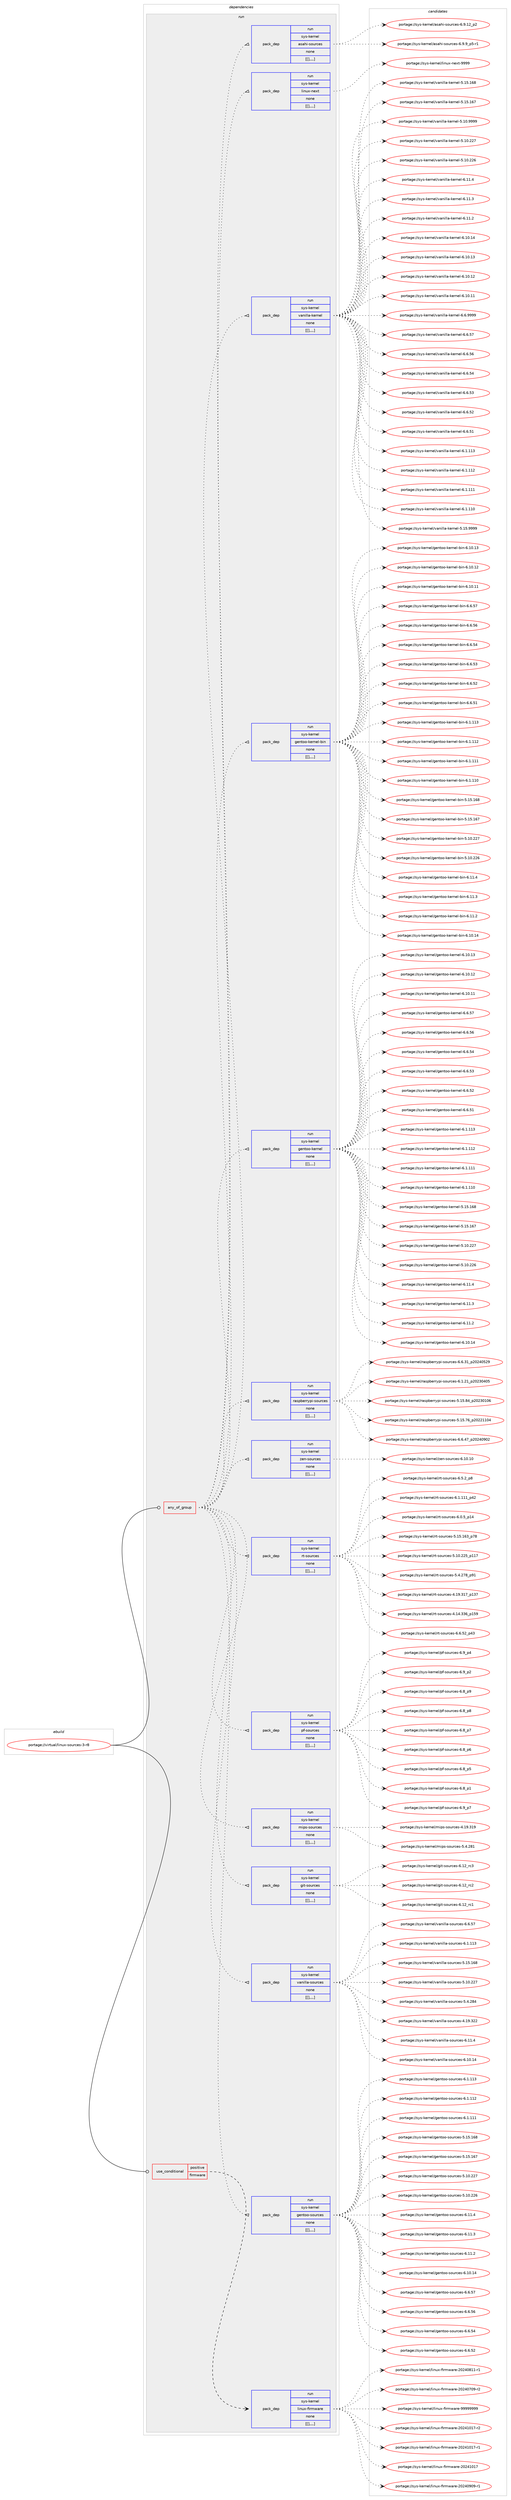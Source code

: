 digraph prolog {

# *************
# Graph options
# *************

newrank=true;
concentrate=true;
compound=true;
graph [rankdir=LR,fontname=Helvetica,fontsize=10,ranksep=1.5];#, ranksep=2.5, nodesep=0.2];
edge  [arrowhead=vee];
node  [fontname=Helvetica,fontsize=10];

# **********
# The ebuild
# **********

subgraph cluster_leftcol {
color=gray;
label=<<i>ebuild</i>>;
id [label="portage://virtual/linux-sources-3-r8", color=red, width=4, href="../virtual/linux-sources-3-r8.svg"];
}

# ****************
# The dependencies
# ****************

subgraph cluster_midcol {
color=gray;
label=<<i>dependencies</i>>;
subgraph cluster_compile {
fillcolor="#eeeeee";
style=filled;
label=<<i>compile</i>>;
}
subgraph cluster_compileandrun {
fillcolor="#eeeeee";
style=filled;
label=<<i>compile and run</i>>;
}
subgraph cluster_run {
fillcolor="#eeeeee";
style=filled;
label=<<i>run</i>>;
subgraph any46 {
dependency1575 [label=<<TABLE BORDER="0" CELLBORDER="1" CELLSPACING="0" CELLPADDING="4"><TR><TD CELLPADDING="10">any_of_group</TD></TR></TABLE>>, shape=none, color=red];subgraph pack1221 {
dependency1576 [label=<<TABLE BORDER="0" CELLBORDER="1" CELLSPACING="0" CELLPADDING="4" WIDTH="220"><TR><TD ROWSPAN="6" CELLPADDING="30">pack_dep</TD></TR><TR><TD WIDTH="110">run</TD></TR><TR><TD>sys-kernel</TD></TR><TR><TD>gentoo-sources</TD></TR><TR><TD>none</TD></TR><TR><TD>[[],,,,]</TD></TR></TABLE>>, shape=none, color=blue];
}
dependency1575:e -> dependency1576:w [weight=20,style="dotted",arrowhead="oinv"];
subgraph pack1222 {
dependency1577 [label=<<TABLE BORDER="0" CELLBORDER="1" CELLSPACING="0" CELLPADDING="4" WIDTH="220"><TR><TD ROWSPAN="6" CELLPADDING="30">pack_dep</TD></TR><TR><TD WIDTH="110">run</TD></TR><TR><TD>sys-kernel</TD></TR><TR><TD>vanilla-sources</TD></TR><TR><TD>none</TD></TR><TR><TD>[[],,,,]</TD></TR></TABLE>>, shape=none, color=blue];
}
dependency1575:e -> dependency1577:w [weight=20,style="dotted",arrowhead="oinv"];
subgraph pack1223 {
dependency1578 [label=<<TABLE BORDER="0" CELLBORDER="1" CELLSPACING="0" CELLPADDING="4" WIDTH="220"><TR><TD ROWSPAN="6" CELLPADDING="30">pack_dep</TD></TR><TR><TD WIDTH="110">run</TD></TR><TR><TD>sys-kernel</TD></TR><TR><TD>git-sources</TD></TR><TR><TD>none</TD></TR><TR><TD>[[],,,,]</TD></TR></TABLE>>, shape=none, color=blue];
}
dependency1575:e -> dependency1578:w [weight=20,style="dotted",arrowhead="oinv"];
subgraph pack1224 {
dependency1579 [label=<<TABLE BORDER="0" CELLBORDER="1" CELLSPACING="0" CELLPADDING="4" WIDTH="220"><TR><TD ROWSPAN="6" CELLPADDING="30">pack_dep</TD></TR><TR><TD WIDTH="110">run</TD></TR><TR><TD>sys-kernel</TD></TR><TR><TD>mips-sources</TD></TR><TR><TD>none</TD></TR><TR><TD>[[],,,,]</TD></TR></TABLE>>, shape=none, color=blue];
}
dependency1575:e -> dependency1579:w [weight=20,style="dotted",arrowhead="oinv"];
subgraph pack1225 {
dependency1580 [label=<<TABLE BORDER="0" CELLBORDER="1" CELLSPACING="0" CELLPADDING="4" WIDTH="220"><TR><TD ROWSPAN="6" CELLPADDING="30">pack_dep</TD></TR><TR><TD WIDTH="110">run</TD></TR><TR><TD>sys-kernel</TD></TR><TR><TD>pf-sources</TD></TR><TR><TD>none</TD></TR><TR><TD>[[],,,,]</TD></TR></TABLE>>, shape=none, color=blue];
}
dependency1575:e -> dependency1580:w [weight=20,style="dotted",arrowhead="oinv"];
subgraph pack1226 {
dependency1581 [label=<<TABLE BORDER="0" CELLBORDER="1" CELLSPACING="0" CELLPADDING="4" WIDTH="220"><TR><TD ROWSPAN="6" CELLPADDING="30">pack_dep</TD></TR><TR><TD WIDTH="110">run</TD></TR><TR><TD>sys-kernel</TD></TR><TR><TD>rt-sources</TD></TR><TR><TD>none</TD></TR><TR><TD>[[],,,,]</TD></TR></TABLE>>, shape=none, color=blue];
}
dependency1575:e -> dependency1581:w [weight=20,style="dotted",arrowhead="oinv"];
subgraph pack1227 {
dependency1582 [label=<<TABLE BORDER="0" CELLBORDER="1" CELLSPACING="0" CELLPADDING="4" WIDTH="220"><TR><TD ROWSPAN="6" CELLPADDING="30">pack_dep</TD></TR><TR><TD WIDTH="110">run</TD></TR><TR><TD>sys-kernel</TD></TR><TR><TD>zen-sources</TD></TR><TR><TD>none</TD></TR><TR><TD>[[],,,,]</TD></TR></TABLE>>, shape=none, color=blue];
}
dependency1575:e -> dependency1582:w [weight=20,style="dotted",arrowhead="oinv"];
subgraph pack1228 {
dependency1583 [label=<<TABLE BORDER="0" CELLBORDER="1" CELLSPACING="0" CELLPADDING="4" WIDTH="220"><TR><TD ROWSPAN="6" CELLPADDING="30">pack_dep</TD></TR><TR><TD WIDTH="110">run</TD></TR><TR><TD>sys-kernel</TD></TR><TR><TD>raspberrypi-sources</TD></TR><TR><TD>none</TD></TR><TR><TD>[[],,,,]</TD></TR></TABLE>>, shape=none, color=blue];
}
dependency1575:e -> dependency1583:w [weight=20,style="dotted",arrowhead="oinv"];
subgraph pack1229 {
dependency1584 [label=<<TABLE BORDER="0" CELLBORDER="1" CELLSPACING="0" CELLPADDING="4" WIDTH="220"><TR><TD ROWSPAN="6" CELLPADDING="30">pack_dep</TD></TR><TR><TD WIDTH="110">run</TD></TR><TR><TD>sys-kernel</TD></TR><TR><TD>gentoo-kernel</TD></TR><TR><TD>none</TD></TR><TR><TD>[[],,,,]</TD></TR></TABLE>>, shape=none, color=blue];
}
dependency1575:e -> dependency1584:w [weight=20,style="dotted",arrowhead="oinv"];
subgraph pack1230 {
dependency1585 [label=<<TABLE BORDER="0" CELLBORDER="1" CELLSPACING="0" CELLPADDING="4" WIDTH="220"><TR><TD ROWSPAN="6" CELLPADDING="30">pack_dep</TD></TR><TR><TD WIDTH="110">run</TD></TR><TR><TD>sys-kernel</TD></TR><TR><TD>gentoo-kernel-bin</TD></TR><TR><TD>none</TD></TR><TR><TD>[[],,,,]</TD></TR></TABLE>>, shape=none, color=blue];
}
dependency1575:e -> dependency1585:w [weight=20,style="dotted",arrowhead="oinv"];
subgraph pack1231 {
dependency1586 [label=<<TABLE BORDER="0" CELLBORDER="1" CELLSPACING="0" CELLPADDING="4" WIDTH="220"><TR><TD ROWSPAN="6" CELLPADDING="30">pack_dep</TD></TR><TR><TD WIDTH="110">run</TD></TR><TR><TD>sys-kernel</TD></TR><TR><TD>vanilla-kernel</TD></TR><TR><TD>none</TD></TR><TR><TD>[[],,,,]</TD></TR></TABLE>>, shape=none, color=blue];
}
dependency1575:e -> dependency1586:w [weight=20,style="dotted",arrowhead="oinv"];
subgraph pack1232 {
dependency1587 [label=<<TABLE BORDER="0" CELLBORDER="1" CELLSPACING="0" CELLPADDING="4" WIDTH="220"><TR><TD ROWSPAN="6" CELLPADDING="30">pack_dep</TD></TR><TR><TD WIDTH="110">run</TD></TR><TR><TD>sys-kernel</TD></TR><TR><TD>linux-next</TD></TR><TR><TD>none</TD></TR><TR><TD>[[],,,,]</TD></TR></TABLE>>, shape=none, color=blue];
}
dependency1575:e -> dependency1587:w [weight=20,style="dotted",arrowhead="oinv"];
subgraph pack1233 {
dependency1588 [label=<<TABLE BORDER="0" CELLBORDER="1" CELLSPACING="0" CELLPADDING="4" WIDTH="220"><TR><TD ROWSPAN="6" CELLPADDING="30">pack_dep</TD></TR><TR><TD WIDTH="110">run</TD></TR><TR><TD>sys-kernel</TD></TR><TR><TD>asahi-sources</TD></TR><TR><TD>none</TD></TR><TR><TD>[[],,,,]</TD></TR></TABLE>>, shape=none, color=blue];
}
dependency1575:e -> dependency1588:w [weight=20,style="dotted",arrowhead="oinv"];
}
id:e -> dependency1575:w [weight=20,style="solid",arrowhead="odot"];
subgraph cond310 {
dependency1589 [label=<<TABLE BORDER="0" CELLBORDER="1" CELLSPACING="0" CELLPADDING="4"><TR><TD ROWSPAN="3" CELLPADDING="10">use_conditional</TD></TR><TR><TD>positive</TD></TR><TR><TD>firmware</TD></TR></TABLE>>, shape=none, color=red];
subgraph pack1234 {
dependency1590 [label=<<TABLE BORDER="0" CELLBORDER="1" CELLSPACING="0" CELLPADDING="4" WIDTH="220"><TR><TD ROWSPAN="6" CELLPADDING="30">pack_dep</TD></TR><TR><TD WIDTH="110">run</TD></TR><TR><TD>sys-kernel</TD></TR><TR><TD>linux-firmware</TD></TR><TR><TD>none</TD></TR><TR><TD>[[],,,,]</TD></TR></TABLE>>, shape=none, color=blue];
}
dependency1589:e -> dependency1590:w [weight=20,style="dashed",arrowhead="vee"];
}
id:e -> dependency1589:w [weight=20,style="solid",arrowhead="odot"];
}
}

# **************
# The candidates
# **************

subgraph cluster_choices {
rank=same;
color=gray;
label=<<i>candidates</i>>;

subgraph choice1221 {
color=black;
nodesep=1;
choice1151211154510710111411010110847103101110116111111451151111171149910111545544649494652 [label="portage://sys-kernel/gentoo-sources-6.11.4", color=red, width=4,href="../sys-kernel/gentoo-sources-6.11.4.svg"];
choice1151211154510710111411010110847103101110116111111451151111171149910111545544649494651 [label="portage://sys-kernel/gentoo-sources-6.11.3", color=red, width=4,href="../sys-kernel/gentoo-sources-6.11.3.svg"];
choice1151211154510710111411010110847103101110116111111451151111171149910111545544649494650 [label="portage://sys-kernel/gentoo-sources-6.11.2", color=red, width=4,href="../sys-kernel/gentoo-sources-6.11.2.svg"];
choice115121115451071011141101011084710310111011611111145115111117114991011154554464948464952 [label="portage://sys-kernel/gentoo-sources-6.10.14", color=red, width=4,href="../sys-kernel/gentoo-sources-6.10.14.svg"];
choice1151211154510710111411010110847103101110116111111451151111171149910111545544654465355 [label="portage://sys-kernel/gentoo-sources-6.6.57", color=red, width=4,href="../sys-kernel/gentoo-sources-6.6.57.svg"];
choice1151211154510710111411010110847103101110116111111451151111171149910111545544654465354 [label="portage://sys-kernel/gentoo-sources-6.6.56", color=red, width=4,href="../sys-kernel/gentoo-sources-6.6.56.svg"];
choice1151211154510710111411010110847103101110116111111451151111171149910111545544654465352 [label="portage://sys-kernel/gentoo-sources-6.6.54", color=red, width=4,href="../sys-kernel/gentoo-sources-6.6.54.svg"];
choice1151211154510710111411010110847103101110116111111451151111171149910111545544654465350 [label="portage://sys-kernel/gentoo-sources-6.6.52", color=red, width=4,href="../sys-kernel/gentoo-sources-6.6.52.svg"];
choice115121115451071011141101011084710310111011611111145115111117114991011154554464946494951 [label="portage://sys-kernel/gentoo-sources-6.1.113", color=red, width=4,href="../sys-kernel/gentoo-sources-6.1.113.svg"];
choice115121115451071011141101011084710310111011611111145115111117114991011154554464946494950 [label="portage://sys-kernel/gentoo-sources-6.1.112", color=red, width=4,href="../sys-kernel/gentoo-sources-6.1.112.svg"];
choice115121115451071011141101011084710310111011611111145115111117114991011154554464946494949 [label="portage://sys-kernel/gentoo-sources-6.1.111", color=red, width=4,href="../sys-kernel/gentoo-sources-6.1.111.svg"];
choice11512111545107101114110101108471031011101161111114511511111711499101115455346495346495456 [label="portage://sys-kernel/gentoo-sources-5.15.168", color=red, width=4,href="../sys-kernel/gentoo-sources-5.15.168.svg"];
choice11512111545107101114110101108471031011101161111114511511111711499101115455346495346495455 [label="portage://sys-kernel/gentoo-sources-5.15.167", color=red, width=4,href="../sys-kernel/gentoo-sources-5.15.167.svg"];
choice11512111545107101114110101108471031011101161111114511511111711499101115455346494846505055 [label="portage://sys-kernel/gentoo-sources-5.10.227", color=red, width=4,href="../sys-kernel/gentoo-sources-5.10.227.svg"];
choice11512111545107101114110101108471031011101161111114511511111711499101115455346494846505054 [label="portage://sys-kernel/gentoo-sources-5.10.226", color=red, width=4,href="../sys-kernel/gentoo-sources-5.10.226.svg"];
dependency1576:e -> choice1151211154510710111411010110847103101110116111111451151111171149910111545544649494652:w [style=dotted,weight="100"];
dependency1576:e -> choice1151211154510710111411010110847103101110116111111451151111171149910111545544649494651:w [style=dotted,weight="100"];
dependency1576:e -> choice1151211154510710111411010110847103101110116111111451151111171149910111545544649494650:w [style=dotted,weight="100"];
dependency1576:e -> choice115121115451071011141101011084710310111011611111145115111117114991011154554464948464952:w [style=dotted,weight="100"];
dependency1576:e -> choice1151211154510710111411010110847103101110116111111451151111171149910111545544654465355:w [style=dotted,weight="100"];
dependency1576:e -> choice1151211154510710111411010110847103101110116111111451151111171149910111545544654465354:w [style=dotted,weight="100"];
dependency1576:e -> choice1151211154510710111411010110847103101110116111111451151111171149910111545544654465352:w [style=dotted,weight="100"];
dependency1576:e -> choice1151211154510710111411010110847103101110116111111451151111171149910111545544654465350:w [style=dotted,weight="100"];
dependency1576:e -> choice115121115451071011141101011084710310111011611111145115111117114991011154554464946494951:w [style=dotted,weight="100"];
dependency1576:e -> choice115121115451071011141101011084710310111011611111145115111117114991011154554464946494950:w [style=dotted,weight="100"];
dependency1576:e -> choice115121115451071011141101011084710310111011611111145115111117114991011154554464946494949:w [style=dotted,weight="100"];
dependency1576:e -> choice11512111545107101114110101108471031011101161111114511511111711499101115455346495346495456:w [style=dotted,weight="100"];
dependency1576:e -> choice11512111545107101114110101108471031011101161111114511511111711499101115455346495346495455:w [style=dotted,weight="100"];
dependency1576:e -> choice11512111545107101114110101108471031011101161111114511511111711499101115455346494846505055:w [style=dotted,weight="100"];
dependency1576:e -> choice11512111545107101114110101108471031011101161111114511511111711499101115455346494846505054:w [style=dotted,weight="100"];
}
subgraph choice1222 {
color=black;
nodesep=1;
choice11512111545107101114110101108471189711010510810897451151111171149910111545544649494652 [label="portage://sys-kernel/vanilla-sources-6.11.4", color=red, width=4,href="../sys-kernel/vanilla-sources-6.11.4.svg"];
choice1151211154510710111411010110847118971101051081089745115111117114991011154554464948464952 [label="portage://sys-kernel/vanilla-sources-6.10.14", color=red, width=4,href="../sys-kernel/vanilla-sources-6.10.14.svg"];
choice11512111545107101114110101108471189711010510810897451151111171149910111545544654465355 [label="portage://sys-kernel/vanilla-sources-6.6.57", color=red, width=4,href="../sys-kernel/vanilla-sources-6.6.57.svg"];
choice1151211154510710111411010110847118971101051081089745115111117114991011154554464946494951 [label="portage://sys-kernel/vanilla-sources-6.1.113", color=red, width=4,href="../sys-kernel/vanilla-sources-6.1.113.svg"];
choice115121115451071011141101011084711897110105108108974511511111711499101115455346495346495456 [label="portage://sys-kernel/vanilla-sources-5.15.168", color=red, width=4,href="../sys-kernel/vanilla-sources-5.15.168.svg"];
choice115121115451071011141101011084711897110105108108974511511111711499101115455346494846505055 [label="portage://sys-kernel/vanilla-sources-5.10.227", color=red, width=4,href="../sys-kernel/vanilla-sources-5.10.227.svg"];
choice1151211154510710111411010110847118971101051081089745115111117114991011154553465246505652 [label="portage://sys-kernel/vanilla-sources-5.4.284", color=red, width=4,href="../sys-kernel/vanilla-sources-5.4.284.svg"];
choice115121115451071011141101011084711897110105108108974511511111711499101115455246495746515050 [label="portage://sys-kernel/vanilla-sources-4.19.322", color=red, width=4,href="../sys-kernel/vanilla-sources-4.19.322.svg"];
dependency1577:e -> choice11512111545107101114110101108471189711010510810897451151111171149910111545544649494652:w [style=dotted,weight="100"];
dependency1577:e -> choice1151211154510710111411010110847118971101051081089745115111117114991011154554464948464952:w [style=dotted,weight="100"];
dependency1577:e -> choice11512111545107101114110101108471189711010510810897451151111171149910111545544654465355:w [style=dotted,weight="100"];
dependency1577:e -> choice1151211154510710111411010110847118971101051081089745115111117114991011154554464946494951:w [style=dotted,weight="100"];
dependency1577:e -> choice115121115451071011141101011084711897110105108108974511511111711499101115455346495346495456:w [style=dotted,weight="100"];
dependency1577:e -> choice115121115451071011141101011084711897110105108108974511511111711499101115455346494846505055:w [style=dotted,weight="100"];
dependency1577:e -> choice1151211154510710111411010110847118971101051081089745115111117114991011154553465246505652:w [style=dotted,weight="100"];
dependency1577:e -> choice115121115451071011141101011084711897110105108108974511511111711499101115455246495746515050:w [style=dotted,weight="100"];
}
subgraph choice1223 {
color=black;
nodesep=1;
choice115121115451071011141101011084710310511645115111117114991011154554464950951149951 [label="portage://sys-kernel/git-sources-6.12_rc3", color=red, width=4,href="../sys-kernel/git-sources-6.12_rc3.svg"];
choice115121115451071011141101011084710310511645115111117114991011154554464950951149950 [label="portage://sys-kernel/git-sources-6.12_rc2", color=red, width=4,href="../sys-kernel/git-sources-6.12_rc2.svg"];
choice115121115451071011141101011084710310511645115111117114991011154554464950951149949 [label="portage://sys-kernel/git-sources-6.12_rc1", color=red, width=4,href="../sys-kernel/git-sources-6.12_rc1.svg"];
dependency1578:e -> choice115121115451071011141101011084710310511645115111117114991011154554464950951149951:w [style=dotted,weight="100"];
dependency1578:e -> choice115121115451071011141101011084710310511645115111117114991011154554464950951149950:w [style=dotted,weight="100"];
dependency1578:e -> choice115121115451071011141101011084710310511645115111117114991011154554464950951149949:w [style=dotted,weight="100"];
}
subgraph choice1224 {
color=black;
nodesep=1;
choice115121115451071011141101011084710910511211545115111117114991011154553465246505649 [label="portage://sys-kernel/mips-sources-5.4.281", color=red, width=4,href="../sys-kernel/mips-sources-5.4.281.svg"];
choice11512111545107101114110101108471091051121154511511111711499101115455246495746514957 [label="portage://sys-kernel/mips-sources-4.19.319", color=red, width=4,href="../sys-kernel/mips-sources-4.19.319.svg"];
dependency1579:e -> choice115121115451071011141101011084710910511211545115111117114991011154553465246505649:w [style=dotted,weight="100"];
dependency1579:e -> choice11512111545107101114110101108471091051121154511511111711499101115455246495746514957:w [style=dotted,weight="100"];
}
subgraph choice1225 {
color=black;
nodesep=1;
choice11512111545107101114110101108471121024511511111711499101115455446579511255 [label="portage://sys-kernel/pf-sources-6.9_p7", color=red, width=4,href="../sys-kernel/pf-sources-6.9_p7.svg"];
choice11512111545107101114110101108471121024511511111711499101115455446579511252 [label="portage://sys-kernel/pf-sources-6.9_p4", color=red, width=4,href="../sys-kernel/pf-sources-6.9_p4.svg"];
choice11512111545107101114110101108471121024511511111711499101115455446579511250 [label="portage://sys-kernel/pf-sources-6.9_p2", color=red, width=4,href="../sys-kernel/pf-sources-6.9_p2.svg"];
choice11512111545107101114110101108471121024511511111711499101115455446569511257 [label="portage://sys-kernel/pf-sources-6.8_p9", color=red, width=4,href="../sys-kernel/pf-sources-6.8_p9.svg"];
choice11512111545107101114110101108471121024511511111711499101115455446569511256 [label="portage://sys-kernel/pf-sources-6.8_p8", color=red, width=4,href="../sys-kernel/pf-sources-6.8_p8.svg"];
choice11512111545107101114110101108471121024511511111711499101115455446569511255 [label="portage://sys-kernel/pf-sources-6.8_p7", color=red, width=4,href="../sys-kernel/pf-sources-6.8_p7.svg"];
choice11512111545107101114110101108471121024511511111711499101115455446569511254 [label="portage://sys-kernel/pf-sources-6.8_p6", color=red, width=4,href="../sys-kernel/pf-sources-6.8_p6.svg"];
choice11512111545107101114110101108471121024511511111711499101115455446569511253 [label="portage://sys-kernel/pf-sources-6.8_p5", color=red, width=4,href="../sys-kernel/pf-sources-6.8_p5.svg"];
choice11512111545107101114110101108471121024511511111711499101115455446569511249 [label="portage://sys-kernel/pf-sources-6.8_p1", color=red, width=4,href="../sys-kernel/pf-sources-6.8_p1.svg"];
dependency1580:e -> choice11512111545107101114110101108471121024511511111711499101115455446579511255:w [style=dotted,weight="100"];
dependency1580:e -> choice11512111545107101114110101108471121024511511111711499101115455446579511252:w [style=dotted,weight="100"];
dependency1580:e -> choice11512111545107101114110101108471121024511511111711499101115455446579511250:w [style=dotted,weight="100"];
dependency1580:e -> choice11512111545107101114110101108471121024511511111711499101115455446569511257:w [style=dotted,weight="100"];
dependency1580:e -> choice11512111545107101114110101108471121024511511111711499101115455446569511256:w [style=dotted,weight="100"];
dependency1580:e -> choice11512111545107101114110101108471121024511511111711499101115455446569511255:w [style=dotted,weight="100"];
dependency1580:e -> choice11512111545107101114110101108471121024511511111711499101115455446569511254:w [style=dotted,weight="100"];
dependency1580:e -> choice11512111545107101114110101108471121024511511111711499101115455446569511253:w [style=dotted,weight="100"];
dependency1580:e -> choice11512111545107101114110101108471121024511511111711499101115455446569511249:w [style=dotted,weight="100"];
}
subgraph choice1226 {
color=black;
nodesep=1;
choice1151211154510710111411010110847114116451151111171149910111545544654465350951125251 [label="portage://sys-kernel/rt-sources-6.6.52_p43", color=red, width=4,href="../sys-kernel/rt-sources-6.6.52_p43.svg"];
choice115121115451071011141101011084711411645115111117114991011154554465346509511256 [label="portage://sys-kernel/rt-sources-6.5.2_p8", color=red, width=4,href="../sys-kernel/rt-sources-6.5.2_p8.svg"];
choice115121115451071011141101011084711411645115111117114991011154554464946494949951125250 [label="portage://sys-kernel/rt-sources-6.1.111_p42", color=red, width=4,href="../sys-kernel/rt-sources-6.1.111_p42.svg"];
choice11512111545107101114110101108471141164511511111711499101115455446484653951124952 [label="portage://sys-kernel/rt-sources-6.0.5_p14", color=red, width=4,href="../sys-kernel/rt-sources-6.0.5_p14.svg"];
choice11512111545107101114110101108471141164511511111711499101115455346495346495451951125556 [label="portage://sys-kernel/rt-sources-5.15.163_p78", color=red, width=4,href="../sys-kernel/rt-sources-5.15.163_p78.svg"];
choice1151211154510710111411010110847114116451151111171149910111545534649484650505395112494955 [label="portage://sys-kernel/rt-sources-5.10.225_p117", color=red, width=4,href="../sys-kernel/rt-sources-5.10.225_p117.svg"];
choice115121115451071011141101011084711411645115111117114991011154553465246505556951125749 [label="portage://sys-kernel/rt-sources-5.4.278_p91", color=red, width=4,href="../sys-kernel/rt-sources-5.4.278_p91.svg"];
choice1151211154510710111411010110847114116451151111171149910111545524649574651495595112495155 [label="portage://sys-kernel/rt-sources-4.19.317_p137", color=red, width=4,href="../sys-kernel/rt-sources-4.19.317_p137.svg"];
choice1151211154510710111411010110847114116451151111171149910111545524649524651515495112495357 [label="portage://sys-kernel/rt-sources-4.14.336_p159", color=red, width=4,href="../sys-kernel/rt-sources-4.14.336_p159.svg"];
dependency1581:e -> choice1151211154510710111411010110847114116451151111171149910111545544654465350951125251:w [style=dotted,weight="100"];
dependency1581:e -> choice115121115451071011141101011084711411645115111117114991011154554465346509511256:w [style=dotted,weight="100"];
dependency1581:e -> choice115121115451071011141101011084711411645115111117114991011154554464946494949951125250:w [style=dotted,weight="100"];
dependency1581:e -> choice11512111545107101114110101108471141164511511111711499101115455446484653951124952:w [style=dotted,weight="100"];
dependency1581:e -> choice11512111545107101114110101108471141164511511111711499101115455346495346495451951125556:w [style=dotted,weight="100"];
dependency1581:e -> choice1151211154510710111411010110847114116451151111171149910111545534649484650505395112494955:w [style=dotted,weight="100"];
dependency1581:e -> choice115121115451071011141101011084711411645115111117114991011154553465246505556951125749:w [style=dotted,weight="100"];
dependency1581:e -> choice1151211154510710111411010110847114116451151111171149910111545524649574651495595112495155:w [style=dotted,weight="100"];
dependency1581:e -> choice1151211154510710111411010110847114116451151111171149910111545524649524651515495112495357:w [style=dotted,weight="100"];
}
subgraph choice1227 {
color=black;
nodesep=1;
choice115121115451071011141101011084712210111045115111117114991011154554464948464948 [label="portage://sys-kernel/zen-sources-6.10.10", color=red, width=4,href="../sys-kernel/zen-sources-6.10.10.svg"];
dependency1582:e -> choice115121115451071011141101011084712210111045115111117114991011154554464948464948:w [style=dotted,weight="100"];
}
subgraph choice1228 {
color=black;
nodesep=1;
choice11512111545107101114110101108471149711511298101114114121112105451151111171149910111545544654465255951125048505248574850 [label="portage://sys-kernel/raspberrypi-sources-6.6.47_p20240902", color=red, width=4,href="../sys-kernel/raspberrypi-sources-6.6.47_p20240902.svg"];
choice11512111545107101114110101108471149711511298101114114121112105451151111171149910111545544654465149951125048505248535057 [label="portage://sys-kernel/raspberrypi-sources-6.6.31_p20240529", color=red, width=4,href="../sys-kernel/raspberrypi-sources-6.6.31_p20240529.svg"];
choice11512111545107101114110101108471149711511298101114114121112105451151111171149910111545544649465049951125048505148524853 [label="portage://sys-kernel/raspberrypi-sources-6.1.21_p20230405", color=red, width=4,href="../sys-kernel/raspberrypi-sources-6.1.21_p20230405.svg"];
choice1151211154510710111411010110847114971151129810111411412111210545115111117114991011154553464953465652951125048505148494854 [label="portage://sys-kernel/raspberrypi-sources-5.15.84_p20230106", color=red, width=4,href="../sys-kernel/raspberrypi-sources-5.15.84_p20230106.svg"];
choice1151211154510710111411010110847114971151129810111411412111210545115111117114991011154553464953465554951125048505049494852 [label="portage://sys-kernel/raspberrypi-sources-5.15.76_p20221104", color=red, width=4,href="../sys-kernel/raspberrypi-sources-5.15.76_p20221104.svg"];
dependency1583:e -> choice11512111545107101114110101108471149711511298101114114121112105451151111171149910111545544654465255951125048505248574850:w [style=dotted,weight="100"];
dependency1583:e -> choice11512111545107101114110101108471149711511298101114114121112105451151111171149910111545544654465149951125048505248535057:w [style=dotted,weight="100"];
dependency1583:e -> choice11512111545107101114110101108471149711511298101114114121112105451151111171149910111545544649465049951125048505148524853:w [style=dotted,weight="100"];
dependency1583:e -> choice1151211154510710111411010110847114971151129810111411412111210545115111117114991011154553464953465652951125048505148494854:w [style=dotted,weight="100"];
dependency1583:e -> choice1151211154510710111411010110847114971151129810111411412111210545115111117114991011154553464953465554951125048505049494852:w [style=dotted,weight="100"];
}
subgraph choice1229 {
color=black;
nodesep=1;
choice11512111545107101114110101108471031011101161111114510710111411010110845544649494652 [label="portage://sys-kernel/gentoo-kernel-6.11.4", color=red, width=4,href="../sys-kernel/gentoo-kernel-6.11.4.svg"];
choice11512111545107101114110101108471031011101161111114510710111411010110845544649494651 [label="portage://sys-kernel/gentoo-kernel-6.11.3", color=red, width=4,href="../sys-kernel/gentoo-kernel-6.11.3.svg"];
choice11512111545107101114110101108471031011101161111114510710111411010110845544649494650 [label="portage://sys-kernel/gentoo-kernel-6.11.2", color=red, width=4,href="../sys-kernel/gentoo-kernel-6.11.2.svg"];
choice1151211154510710111411010110847103101110116111111451071011141101011084554464948464952 [label="portage://sys-kernel/gentoo-kernel-6.10.14", color=red, width=4,href="../sys-kernel/gentoo-kernel-6.10.14.svg"];
choice1151211154510710111411010110847103101110116111111451071011141101011084554464948464951 [label="portage://sys-kernel/gentoo-kernel-6.10.13", color=red, width=4,href="../sys-kernel/gentoo-kernel-6.10.13.svg"];
choice1151211154510710111411010110847103101110116111111451071011141101011084554464948464950 [label="portage://sys-kernel/gentoo-kernel-6.10.12", color=red, width=4,href="../sys-kernel/gentoo-kernel-6.10.12.svg"];
choice1151211154510710111411010110847103101110116111111451071011141101011084554464948464949 [label="portage://sys-kernel/gentoo-kernel-6.10.11", color=red, width=4,href="../sys-kernel/gentoo-kernel-6.10.11.svg"];
choice11512111545107101114110101108471031011101161111114510710111411010110845544654465355 [label="portage://sys-kernel/gentoo-kernel-6.6.57", color=red, width=4,href="../sys-kernel/gentoo-kernel-6.6.57.svg"];
choice11512111545107101114110101108471031011101161111114510710111411010110845544654465354 [label="portage://sys-kernel/gentoo-kernel-6.6.56", color=red, width=4,href="../sys-kernel/gentoo-kernel-6.6.56.svg"];
choice11512111545107101114110101108471031011101161111114510710111411010110845544654465352 [label="portage://sys-kernel/gentoo-kernel-6.6.54", color=red, width=4,href="../sys-kernel/gentoo-kernel-6.6.54.svg"];
choice11512111545107101114110101108471031011101161111114510710111411010110845544654465351 [label="portage://sys-kernel/gentoo-kernel-6.6.53", color=red, width=4,href="../sys-kernel/gentoo-kernel-6.6.53.svg"];
choice11512111545107101114110101108471031011101161111114510710111411010110845544654465350 [label="portage://sys-kernel/gentoo-kernel-6.6.52", color=red, width=4,href="../sys-kernel/gentoo-kernel-6.6.52.svg"];
choice11512111545107101114110101108471031011101161111114510710111411010110845544654465349 [label="portage://sys-kernel/gentoo-kernel-6.6.51", color=red, width=4,href="../sys-kernel/gentoo-kernel-6.6.51.svg"];
choice1151211154510710111411010110847103101110116111111451071011141101011084554464946494951 [label="portage://sys-kernel/gentoo-kernel-6.1.113", color=red, width=4,href="../sys-kernel/gentoo-kernel-6.1.113.svg"];
choice1151211154510710111411010110847103101110116111111451071011141101011084554464946494950 [label="portage://sys-kernel/gentoo-kernel-6.1.112", color=red, width=4,href="../sys-kernel/gentoo-kernel-6.1.112.svg"];
choice1151211154510710111411010110847103101110116111111451071011141101011084554464946494949 [label="portage://sys-kernel/gentoo-kernel-6.1.111", color=red, width=4,href="../sys-kernel/gentoo-kernel-6.1.111.svg"];
choice1151211154510710111411010110847103101110116111111451071011141101011084554464946494948 [label="portage://sys-kernel/gentoo-kernel-6.1.110", color=red, width=4,href="../sys-kernel/gentoo-kernel-6.1.110.svg"];
choice115121115451071011141101011084710310111011611111145107101114110101108455346495346495456 [label="portage://sys-kernel/gentoo-kernel-5.15.168", color=red, width=4,href="../sys-kernel/gentoo-kernel-5.15.168.svg"];
choice115121115451071011141101011084710310111011611111145107101114110101108455346495346495455 [label="portage://sys-kernel/gentoo-kernel-5.15.167", color=red, width=4,href="../sys-kernel/gentoo-kernel-5.15.167.svg"];
choice115121115451071011141101011084710310111011611111145107101114110101108455346494846505055 [label="portage://sys-kernel/gentoo-kernel-5.10.227", color=red, width=4,href="../sys-kernel/gentoo-kernel-5.10.227.svg"];
choice115121115451071011141101011084710310111011611111145107101114110101108455346494846505054 [label="portage://sys-kernel/gentoo-kernel-5.10.226", color=red, width=4,href="../sys-kernel/gentoo-kernel-5.10.226.svg"];
dependency1584:e -> choice11512111545107101114110101108471031011101161111114510710111411010110845544649494652:w [style=dotted,weight="100"];
dependency1584:e -> choice11512111545107101114110101108471031011101161111114510710111411010110845544649494651:w [style=dotted,weight="100"];
dependency1584:e -> choice11512111545107101114110101108471031011101161111114510710111411010110845544649494650:w [style=dotted,weight="100"];
dependency1584:e -> choice1151211154510710111411010110847103101110116111111451071011141101011084554464948464952:w [style=dotted,weight="100"];
dependency1584:e -> choice1151211154510710111411010110847103101110116111111451071011141101011084554464948464951:w [style=dotted,weight="100"];
dependency1584:e -> choice1151211154510710111411010110847103101110116111111451071011141101011084554464948464950:w [style=dotted,weight="100"];
dependency1584:e -> choice1151211154510710111411010110847103101110116111111451071011141101011084554464948464949:w [style=dotted,weight="100"];
dependency1584:e -> choice11512111545107101114110101108471031011101161111114510710111411010110845544654465355:w [style=dotted,weight="100"];
dependency1584:e -> choice11512111545107101114110101108471031011101161111114510710111411010110845544654465354:w [style=dotted,weight="100"];
dependency1584:e -> choice11512111545107101114110101108471031011101161111114510710111411010110845544654465352:w [style=dotted,weight="100"];
dependency1584:e -> choice11512111545107101114110101108471031011101161111114510710111411010110845544654465351:w [style=dotted,weight="100"];
dependency1584:e -> choice11512111545107101114110101108471031011101161111114510710111411010110845544654465350:w [style=dotted,weight="100"];
dependency1584:e -> choice11512111545107101114110101108471031011101161111114510710111411010110845544654465349:w [style=dotted,weight="100"];
dependency1584:e -> choice1151211154510710111411010110847103101110116111111451071011141101011084554464946494951:w [style=dotted,weight="100"];
dependency1584:e -> choice1151211154510710111411010110847103101110116111111451071011141101011084554464946494950:w [style=dotted,weight="100"];
dependency1584:e -> choice1151211154510710111411010110847103101110116111111451071011141101011084554464946494949:w [style=dotted,weight="100"];
dependency1584:e -> choice1151211154510710111411010110847103101110116111111451071011141101011084554464946494948:w [style=dotted,weight="100"];
dependency1584:e -> choice115121115451071011141101011084710310111011611111145107101114110101108455346495346495456:w [style=dotted,weight="100"];
dependency1584:e -> choice115121115451071011141101011084710310111011611111145107101114110101108455346495346495455:w [style=dotted,weight="100"];
dependency1584:e -> choice115121115451071011141101011084710310111011611111145107101114110101108455346494846505055:w [style=dotted,weight="100"];
dependency1584:e -> choice115121115451071011141101011084710310111011611111145107101114110101108455346494846505054:w [style=dotted,weight="100"];
}
subgraph choice1230 {
color=black;
nodesep=1;
choice115121115451071011141101011084710310111011611111145107101114110101108459810511045544649494652 [label="portage://sys-kernel/gentoo-kernel-bin-6.11.4", color=red, width=4,href="../sys-kernel/gentoo-kernel-bin-6.11.4.svg"];
choice115121115451071011141101011084710310111011611111145107101114110101108459810511045544649494651 [label="portage://sys-kernel/gentoo-kernel-bin-6.11.3", color=red, width=4,href="../sys-kernel/gentoo-kernel-bin-6.11.3.svg"];
choice115121115451071011141101011084710310111011611111145107101114110101108459810511045544649494650 [label="portage://sys-kernel/gentoo-kernel-bin-6.11.2", color=red, width=4,href="../sys-kernel/gentoo-kernel-bin-6.11.2.svg"];
choice11512111545107101114110101108471031011101161111114510710111411010110845981051104554464948464952 [label="portage://sys-kernel/gentoo-kernel-bin-6.10.14", color=red, width=4,href="../sys-kernel/gentoo-kernel-bin-6.10.14.svg"];
choice11512111545107101114110101108471031011101161111114510710111411010110845981051104554464948464951 [label="portage://sys-kernel/gentoo-kernel-bin-6.10.13", color=red, width=4,href="../sys-kernel/gentoo-kernel-bin-6.10.13.svg"];
choice11512111545107101114110101108471031011101161111114510710111411010110845981051104554464948464950 [label="portage://sys-kernel/gentoo-kernel-bin-6.10.12", color=red, width=4,href="../sys-kernel/gentoo-kernel-bin-6.10.12.svg"];
choice11512111545107101114110101108471031011101161111114510710111411010110845981051104554464948464949 [label="portage://sys-kernel/gentoo-kernel-bin-6.10.11", color=red, width=4,href="../sys-kernel/gentoo-kernel-bin-6.10.11.svg"];
choice115121115451071011141101011084710310111011611111145107101114110101108459810511045544654465355 [label="portage://sys-kernel/gentoo-kernel-bin-6.6.57", color=red, width=4,href="../sys-kernel/gentoo-kernel-bin-6.6.57.svg"];
choice115121115451071011141101011084710310111011611111145107101114110101108459810511045544654465354 [label="portage://sys-kernel/gentoo-kernel-bin-6.6.56", color=red, width=4,href="../sys-kernel/gentoo-kernel-bin-6.6.56.svg"];
choice115121115451071011141101011084710310111011611111145107101114110101108459810511045544654465352 [label="portage://sys-kernel/gentoo-kernel-bin-6.6.54", color=red, width=4,href="../sys-kernel/gentoo-kernel-bin-6.6.54.svg"];
choice115121115451071011141101011084710310111011611111145107101114110101108459810511045544654465351 [label="portage://sys-kernel/gentoo-kernel-bin-6.6.53", color=red, width=4,href="../sys-kernel/gentoo-kernel-bin-6.6.53.svg"];
choice115121115451071011141101011084710310111011611111145107101114110101108459810511045544654465350 [label="portage://sys-kernel/gentoo-kernel-bin-6.6.52", color=red, width=4,href="../sys-kernel/gentoo-kernel-bin-6.6.52.svg"];
choice115121115451071011141101011084710310111011611111145107101114110101108459810511045544654465349 [label="portage://sys-kernel/gentoo-kernel-bin-6.6.51", color=red, width=4,href="../sys-kernel/gentoo-kernel-bin-6.6.51.svg"];
choice11512111545107101114110101108471031011101161111114510710111411010110845981051104554464946494951 [label="portage://sys-kernel/gentoo-kernel-bin-6.1.113", color=red, width=4,href="../sys-kernel/gentoo-kernel-bin-6.1.113.svg"];
choice11512111545107101114110101108471031011101161111114510710111411010110845981051104554464946494950 [label="portage://sys-kernel/gentoo-kernel-bin-6.1.112", color=red, width=4,href="../sys-kernel/gentoo-kernel-bin-6.1.112.svg"];
choice11512111545107101114110101108471031011101161111114510710111411010110845981051104554464946494949 [label="portage://sys-kernel/gentoo-kernel-bin-6.1.111", color=red, width=4,href="../sys-kernel/gentoo-kernel-bin-6.1.111.svg"];
choice11512111545107101114110101108471031011101161111114510710111411010110845981051104554464946494948 [label="portage://sys-kernel/gentoo-kernel-bin-6.1.110", color=red, width=4,href="../sys-kernel/gentoo-kernel-bin-6.1.110.svg"];
choice1151211154510710111411010110847103101110116111111451071011141101011084598105110455346495346495456 [label="portage://sys-kernel/gentoo-kernel-bin-5.15.168", color=red, width=4,href="../sys-kernel/gentoo-kernel-bin-5.15.168.svg"];
choice1151211154510710111411010110847103101110116111111451071011141101011084598105110455346495346495455 [label="portage://sys-kernel/gentoo-kernel-bin-5.15.167", color=red, width=4,href="../sys-kernel/gentoo-kernel-bin-5.15.167.svg"];
choice1151211154510710111411010110847103101110116111111451071011141101011084598105110455346494846505055 [label="portage://sys-kernel/gentoo-kernel-bin-5.10.227", color=red, width=4,href="../sys-kernel/gentoo-kernel-bin-5.10.227.svg"];
choice1151211154510710111411010110847103101110116111111451071011141101011084598105110455346494846505054 [label="portage://sys-kernel/gentoo-kernel-bin-5.10.226", color=red, width=4,href="../sys-kernel/gentoo-kernel-bin-5.10.226.svg"];
dependency1585:e -> choice115121115451071011141101011084710310111011611111145107101114110101108459810511045544649494652:w [style=dotted,weight="100"];
dependency1585:e -> choice115121115451071011141101011084710310111011611111145107101114110101108459810511045544649494651:w [style=dotted,weight="100"];
dependency1585:e -> choice115121115451071011141101011084710310111011611111145107101114110101108459810511045544649494650:w [style=dotted,weight="100"];
dependency1585:e -> choice11512111545107101114110101108471031011101161111114510710111411010110845981051104554464948464952:w [style=dotted,weight="100"];
dependency1585:e -> choice11512111545107101114110101108471031011101161111114510710111411010110845981051104554464948464951:w [style=dotted,weight="100"];
dependency1585:e -> choice11512111545107101114110101108471031011101161111114510710111411010110845981051104554464948464950:w [style=dotted,weight="100"];
dependency1585:e -> choice11512111545107101114110101108471031011101161111114510710111411010110845981051104554464948464949:w [style=dotted,weight="100"];
dependency1585:e -> choice115121115451071011141101011084710310111011611111145107101114110101108459810511045544654465355:w [style=dotted,weight="100"];
dependency1585:e -> choice115121115451071011141101011084710310111011611111145107101114110101108459810511045544654465354:w [style=dotted,weight="100"];
dependency1585:e -> choice115121115451071011141101011084710310111011611111145107101114110101108459810511045544654465352:w [style=dotted,weight="100"];
dependency1585:e -> choice115121115451071011141101011084710310111011611111145107101114110101108459810511045544654465351:w [style=dotted,weight="100"];
dependency1585:e -> choice115121115451071011141101011084710310111011611111145107101114110101108459810511045544654465350:w [style=dotted,weight="100"];
dependency1585:e -> choice115121115451071011141101011084710310111011611111145107101114110101108459810511045544654465349:w [style=dotted,weight="100"];
dependency1585:e -> choice11512111545107101114110101108471031011101161111114510710111411010110845981051104554464946494951:w [style=dotted,weight="100"];
dependency1585:e -> choice11512111545107101114110101108471031011101161111114510710111411010110845981051104554464946494950:w [style=dotted,weight="100"];
dependency1585:e -> choice11512111545107101114110101108471031011101161111114510710111411010110845981051104554464946494949:w [style=dotted,weight="100"];
dependency1585:e -> choice11512111545107101114110101108471031011101161111114510710111411010110845981051104554464946494948:w [style=dotted,weight="100"];
dependency1585:e -> choice1151211154510710111411010110847103101110116111111451071011141101011084598105110455346495346495456:w [style=dotted,weight="100"];
dependency1585:e -> choice1151211154510710111411010110847103101110116111111451071011141101011084598105110455346495346495455:w [style=dotted,weight="100"];
dependency1585:e -> choice1151211154510710111411010110847103101110116111111451071011141101011084598105110455346494846505055:w [style=dotted,weight="100"];
dependency1585:e -> choice1151211154510710111411010110847103101110116111111451071011141101011084598105110455346494846505054:w [style=dotted,weight="100"];
}
subgraph choice1231 {
color=black;
nodesep=1;
choice115121115451071011141101011084711897110105108108974510710111411010110845544649494652 [label="portage://sys-kernel/vanilla-kernel-6.11.4", color=red, width=4,href="../sys-kernel/vanilla-kernel-6.11.4.svg"];
choice115121115451071011141101011084711897110105108108974510710111411010110845544649494651 [label="portage://sys-kernel/vanilla-kernel-6.11.3", color=red, width=4,href="../sys-kernel/vanilla-kernel-6.11.3.svg"];
choice115121115451071011141101011084711897110105108108974510710111411010110845544649494650 [label="portage://sys-kernel/vanilla-kernel-6.11.2", color=red, width=4,href="../sys-kernel/vanilla-kernel-6.11.2.svg"];
choice11512111545107101114110101108471189711010510810897451071011141101011084554464948464952 [label="portage://sys-kernel/vanilla-kernel-6.10.14", color=red, width=4,href="../sys-kernel/vanilla-kernel-6.10.14.svg"];
choice11512111545107101114110101108471189711010510810897451071011141101011084554464948464951 [label="portage://sys-kernel/vanilla-kernel-6.10.13", color=red, width=4,href="../sys-kernel/vanilla-kernel-6.10.13.svg"];
choice11512111545107101114110101108471189711010510810897451071011141101011084554464948464950 [label="portage://sys-kernel/vanilla-kernel-6.10.12", color=red, width=4,href="../sys-kernel/vanilla-kernel-6.10.12.svg"];
choice11512111545107101114110101108471189711010510810897451071011141101011084554464948464949 [label="portage://sys-kernel/vanilla-kernel-6.10.11", color=red, width=4,href="../sys-kernel/vanilla-kernel-6.10.11.svg"];
choice1151211154510710111411010110847118971101051081089745107101114110101108455446544657575757 [label="portage://sys-kernel/vanilla-kernel-6.6.9999", color=red, width=4,href="../sys-kernel/vanilla-kernel-6.6.9999.svg"];
choice115121115451071011141101011084711897110105108108974510710111411010110845544654465355 [label="portage://sys-kernel/vanilla-kernel-6.6.57", color=red, width=4,href="../sys-kernel/vanilla-kernel-6.6.57.svg"];
choice115121115451071011141101011084711897110105108108974510710111411010110845544654465354 [label="portage://sys-kernel/vanilla-kernel-6.6.56", color=red, width=4,href="../sys-kernel/vanilla-kernel-6.6.56.svg"];
choice115121115451071011141101011084711897110105108108974510710111411010110845544654465352 [label="portage://sys-kernel/vanilla-kernel-6.6.54", color=red, width=4,href="../sys-kernel/vanilla-kernel-6.6.54.svg"];
choice115121115451071011141101011084711897110105108108974510710111411010110845544654465351 [label="portage://sys-kernel/vanilla-kernel-6.6.53", color=red, width=4,href="../sys-kernel/vanilla-kernel-6.6.53.svg"];
choice115121115451071011141101011084711897110105108108974510710111411010110845544654465350 [label="portage://sys-kernel/vanilla-kernel-6.6.52", color=red, width=4,href="../sys-kernel/vanilla-kernel-6.6.52.svg"];
choice115121115451071011141101011084711897110105108108974510710111411010110845544654465349 [label="portage://sys-kernel/vanilla-kernel-6.6.51", color=red, width=4,href="../sys-kernel/vanilla-kernel-6.6.51.svg"];
choice11512111545107101114110101108471189711010510810897451071011141101011084554464946494951 [label="portage://sys-kernel/vanilla-kernel-6.1.113", color=red, width=4,href="../sys-kernel/vanilla-kernel-6.1.113.svg"];
choice11512111545107101114110101108471189711010510810897451071011141101011084554464946494950 [label="portage://sys-kernel/vanilla-kernel-6.1.112", color=red, width=4,href="../sys-kernel/vanilla-kernel-6.1.112.svg"];
choice11512111545107101114110101108471189711010510810897451071011141101011084554464946494949 [label="portage://sys-kernel/vanilla-kernel-6.1.111", color=red, width=4,href="../sys-kernel/vanilla-kernel-6.1.111.svg"];
choice11512111545107101114110101108471189711010510810897451071011141101011084554464946494948 [label="portage://sys-kernel/vanilla-kernel-6.1.110", color=red, width=4,href="../sys-kernel/vanilla-kernel-6.1.110.svg"];
choice115121115451071011141101011084711897110105108108974510710111411010110845534649534657575757 [label="portage://sys-kernel/vanilla-kernel-5.15.9999", color=red, width=4,href="../sys-kernel/vanilla-kernel-5.15.9999.svg"];
choice1151211154510710111411010110847118971101051081089745107101114110101108455346495346495456 [label="portage://sys-kernel/vanilla-kernel-5.15.168", color=red, width=4,href="../sys-kernel/vanilla-kernel-5.15.168.svg"];
choice1151211154510710111411010110847118971101051081089745107101114110101108455346495346495455 [label="portage://sys-kernel/vanilla-kernel-5.15.167", color=red, width=4,href="../sys-kernel/vanilla-kernel-5.15.167.svg"];
choice115121115451071011141101011084711897110105108108974510710111411010110845534649484657575757 [label="portage://sys-kernel/vanilla-kernel-5.10.9999", color=red, width=4,href="../sys-kernel/vanilla-kernel-5.10.9999.svg"];
choice1151211154510710111411010110847118971101051081089745107101114110101108455346494846505055 [label="portage://sys-kernel/vanilla-kernel-5.10.227", color=red, width=4,href="../sys-kernel/vanilla-kernel-5.10.227.svg"];
choice1151211154510710111411010110847118971101051081089745107101114110101108455346494846505054 [label="portage://sys-kernel/vanilla-kernel-5.10.226", color=red, width=4,href="../sys-kernel/vanilla-kernel-5.10.226.svg"];
dependency1586:e -> choice115121115451071011141101011084711897110105108108974510710111411010110845544649494652:w [style=dotted,weight="100"];
dependency1586:e -> choice115121115451071011141101011084711897110105108108974510710111411010110845544649494651:w [style=dotted,weight="100"];
dependency1586:e -> choice115121115451071011141101011084711897110105108108974510710111411010110845544649494650:w [style=dotted,weight="100"];
dependency1586:e -> choice11512111545107101114110101108471189711010510810897451071011141101011084554464948464952:w [style=dotted,weight="100"];
dependency1586:e -> choice11512111545107101114110101108471189711010510810897451071011141101011084554464948464951:w [style=dotted,weight="100"];
dependency1586:e -> choice11512111545107101114110101108471189711010510810897451071011141101011084554464948464950:w [style=dotted,weight="100"];
dependency1586:e -> choice11512111545107101114110101108471189711010510810897451071011141101011084554464948464949:w [style=dotted,weight="100"];
dependency1586:e -> choice1151211154510710111411010110847118971101051081089745107101114110101108455446544657575757:w [style=dotted,weight="100"];
dependency1586:e -> choice115121115451071011141101011084711897110105108108974510710111411010110845544654465355:w [style=dotted,weight="100"];
dependency1586:e -> choice115121115451071011141101011084711897110105108108974510710111411010110845544654465354:w [style=dotted,weight="100"];
dependency1586:e -> choice115121115451071011141101011084711897110105108108974510710111411010110845544654465352:w [style=dotted,weight="100"];
dependency1586:e -> choice115121115451071011141101011084711897110105108108974510710111411010110845544654465351:w [style=dotted,weight="100"];
dependency1586:e -> choice115121115451071011141101011084711897110105108108974510710111411010110845544654465350:w [style=dotted,weight="100"];
dependency1586:e -> choice115121115451071011141101011084711897110105108108974510710111411010110845544654465349:w [style=dotted,weight="100"];
dependency1586:e -> choice11512111545107101114110101108471189711010510810897451071011141101011084554464946494951:w [style=dotted,weight="100"];
dependency1586:e -> choice11512111545107101114110101108471189711010510810897451071011141101011084554464946494950:w [style=dotted,weight="100"];
dependency1586:e -> choice11512111545107101114110101108471189711010510810897451071011141101011084554464946494949:w [style=dotted,weight="100"];
dependency1586:e -> choice11512111545107101114110101108471189711010510810897451071011141101011084554464946494948:w [style=dotted,weight="100"];
dependency1586:e -> choice115121115451071011141101011084711897110105108108974510710111411010110845534649534657575757:w [style=dotted,weight="100"];
dependency1586:e -> choice1151211154510710111411010110847118971101051081089745107101114110101108455346495346495456:w [style=dotted,weight="100"];
dependency1586:e -> choice1151211154510710111411010110847118971101051081089745107101114110101108455346495346495455:w [style=dotted,weight="100"];
dependency1586:e -> choice115121115451071011141101011084711897110105108108974510710111411010110845534649484657575757:w [style=dotted,weight="100"];
dependency1586:e -> choice1151211154510710111411010110847118971101051081089745107101114110101108455346494846505055:w [style=dotted,weight="100"];
dependency1586:e -> choice1151211154510710111411010110847118971101051081089745107101114110101108455346494846505054:w [style=dotted,weight="100"];
}
subgraph choice1232 {
color=black;
nodesep=1;
choice1151211154510710111411010110847108105110117120451101011201164557575757 [label="portage://sys-kernel/linux-next-9999", color=red, width=4,href="../sys-kernel/linux-next-9999.svg"];
dependency1587:e -> choice1151211154510710111411010110847108105110117120451101011201164557575757:w [style=dotted,weight="100"];
}
subgraph choice1233 {
color=black;
nodesep=1;
choice115121115451071011141101011084797115971041054511511111711499101115455446574649509511250 [label="portage://sys-kernel/asahi-sources-6.9.12_p2", color=red, width=4,href="../sys-kernel/asahi-sources-6.9.12_p2.svg"];
choice11512111545107101114110101108479711597104105451151111171149910111545544657465795112534511449 [label="portage://sys-kernel/asahi-sources-6.9.9_p5-r1", color=red, width=4,href="../sys-kernel/asahi-sources-6.9.9_p5-r1.svg"];
dependency1588:e -> choice115121115451071011141101011084797115971041054511511111711499101115455446574649509511250:w [style=dotted,weight="100"];
dependency1588:e -> choice11512111545107101114110101108479711597104105451151111171149910111545544657465795112534511449:w [style=dotted,weight="100"];
}
subgraph choice1234 {
color=black;
nodesep=1;
choice11512111545107101114110101108471081051101171204510210511410911997114101455757575757575757 [label="portage://sys-kernel/linux-firmware-99999999", color=red, width=4,href="../sys-kernel/linux-firmware-99999999.svg"];
choice115121115451071011141101011084710810511011712045102105114109119971141014550485052494849554511450 [label="portage://sys-kernel/linux-firmware-20241017-r2", color=red, width=4,href="../sys-kernel/linux-firmware-20241017-r2.svg"];
choice115121115451071011141101011084710810511011712045102105114109119971141014550485052494849554511449 [label="portage://sys-kernel/linux-firmware-20241017-r1", color=red, width=4,href="../sys-kernel/linux-firmware-20241017-r1.svg"];
choice11512111545107101114110101108471081051101171204510210511410911997114101455048505249484955 [label="portage://sys-kernel/linux-firmware-20241017", color=red, width=4,href="../sys-kernel/linux-firmware-20241017.svg"];
choice115121115451071011141101011084710810511011712045102105114109119971141014550485052485748574511449 [label="portage://sys-kernel/linux-firmware-20240909-r1", color=red, width=4,href="../sys-kernel/linux-firmware-20240909-r1.svg"];
choice115121115451071011141101011084710810511011712045102105114109119971141014550485052485649494511449 [label="portage://sys-kernel/linux-firmware-20240811-r1", color=red, width=4,href="../sys-kernel/linux-firmware-20240811-r1.svg"];
choice115121115451071011141101011084710810511011712045102105114109119971141014550485052485548574511450 [label="portage://sys-kernel/linux-firmware-20240709-r2", color=red, width=4,href="../sys-kernel/linux-firmware-20240709-r2.svg"];
dependency1590:e -> choice11512111545107101114110101108471081051101171204510210511410911997114101455757575757575757:w [style=dotted,weight="100"];
dependency1590:e -> choice115121115451071011141101011084710810511011712045102105114109119971141014550485052494849554511450:w [style=dotted,weight="100"];
dependency1590:e -> choice115121115451071011141101011084710810511011712045102105114109119971141014550485052494849554511449:w [style=dotted,weight="100"];
dependency1590:e -> choice11512111545107101114110101108471081051101171204510210511410911997114101455048505249484955:w [style=dotted,weight="100"];
dependency1590:e -> choice115121115451071011141101011084710810511011712045102105114109119971141014550485052485748574511449:w [style=dotted,weight="100"];
dependency1590:e -> choice115121115451071011141101011084710810511011712045102105114109119971141014550485052485649494511449:w [style=dotted,weight="100"];
dependency1590:e -> choice115121115451071011141101011084710810511011712045102105114109119971141014550485052485548574511450:w [style=dotted,weight="100"];
}
}

}
